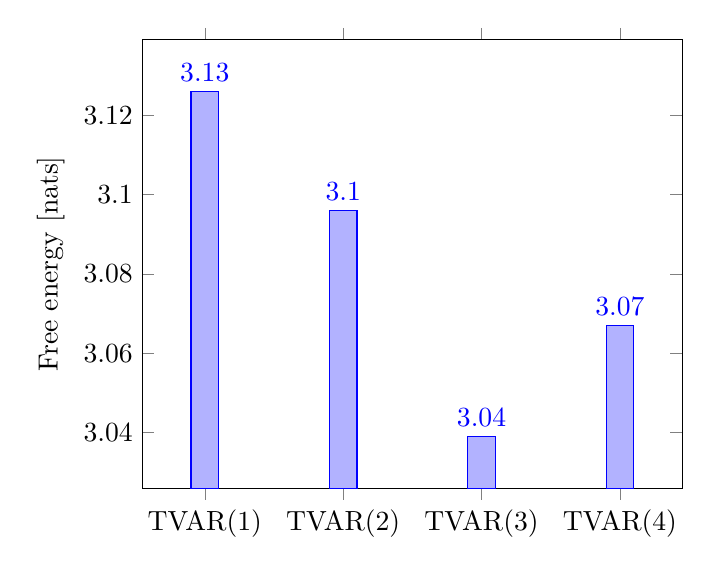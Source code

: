 \begin{tikzpicture}
\begin{axis}[ybar, enlargelimits={0.15}, ylabel={Free energy [nats]}, symbolic x coords={TVAR(1),TVAR(2),TVAR(3),TVAR(4)}, nodes near coords, nodes near coords align={vertical}]
    \addplot
        coordinates {
            (TVAR(1),3.126)
            (TVAR(2),3.096)
            (TVAR(3),3.039)
            (TVAR(4),3.067)
        }
        ;
\end{axis}
\end{tikzpicture}
